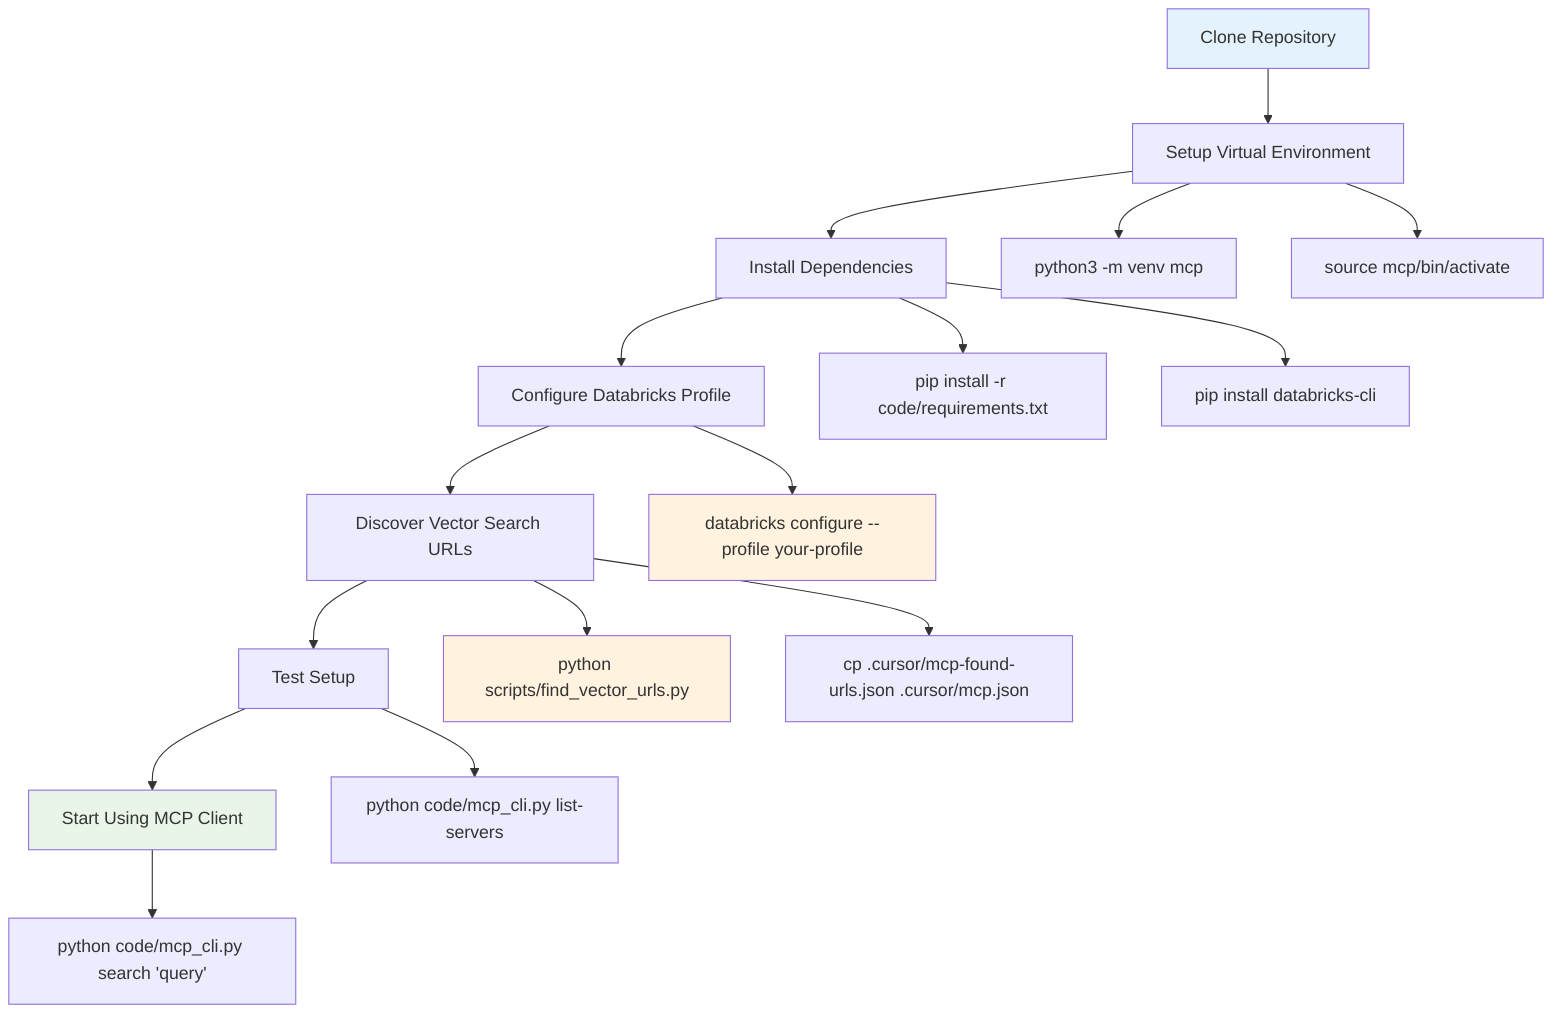 flowchart TD
    A[Clone Repository] --> B[Setup Virtual Environment]
    B --> C[Install Dependencies]
    C --> D[Configure Databricks Profile]
    D --> E[Discover Vector Search URLs]
    E --> F[Test Setup]
    F --> G[Start Using MCP Client]
    
    B --> B1[python3 -m venv mcp]
    B --> B2[source mcp/bin/activate]
    C --> C1[pip install -r code/requirements.txt]
    C --> C2[pip install databricks-cli]
    D --> D1[databricks configure --profile your-profile]
    E --> E1[python scripts/find_vector_urls.py]
    E --> E2[cp .cursor/mcp-found-urls.json .cursor/mcp.json]
    F --> F1[python code/mcp_cli.py list-servers]
    G --> G1[python code/mcp_cli.py search 'query']
    
    style A fill:#e3f2fd
    style G fill:#e8f5e8
    style E1 fill:#fff3e0
    style D1 fill:#fff3e0